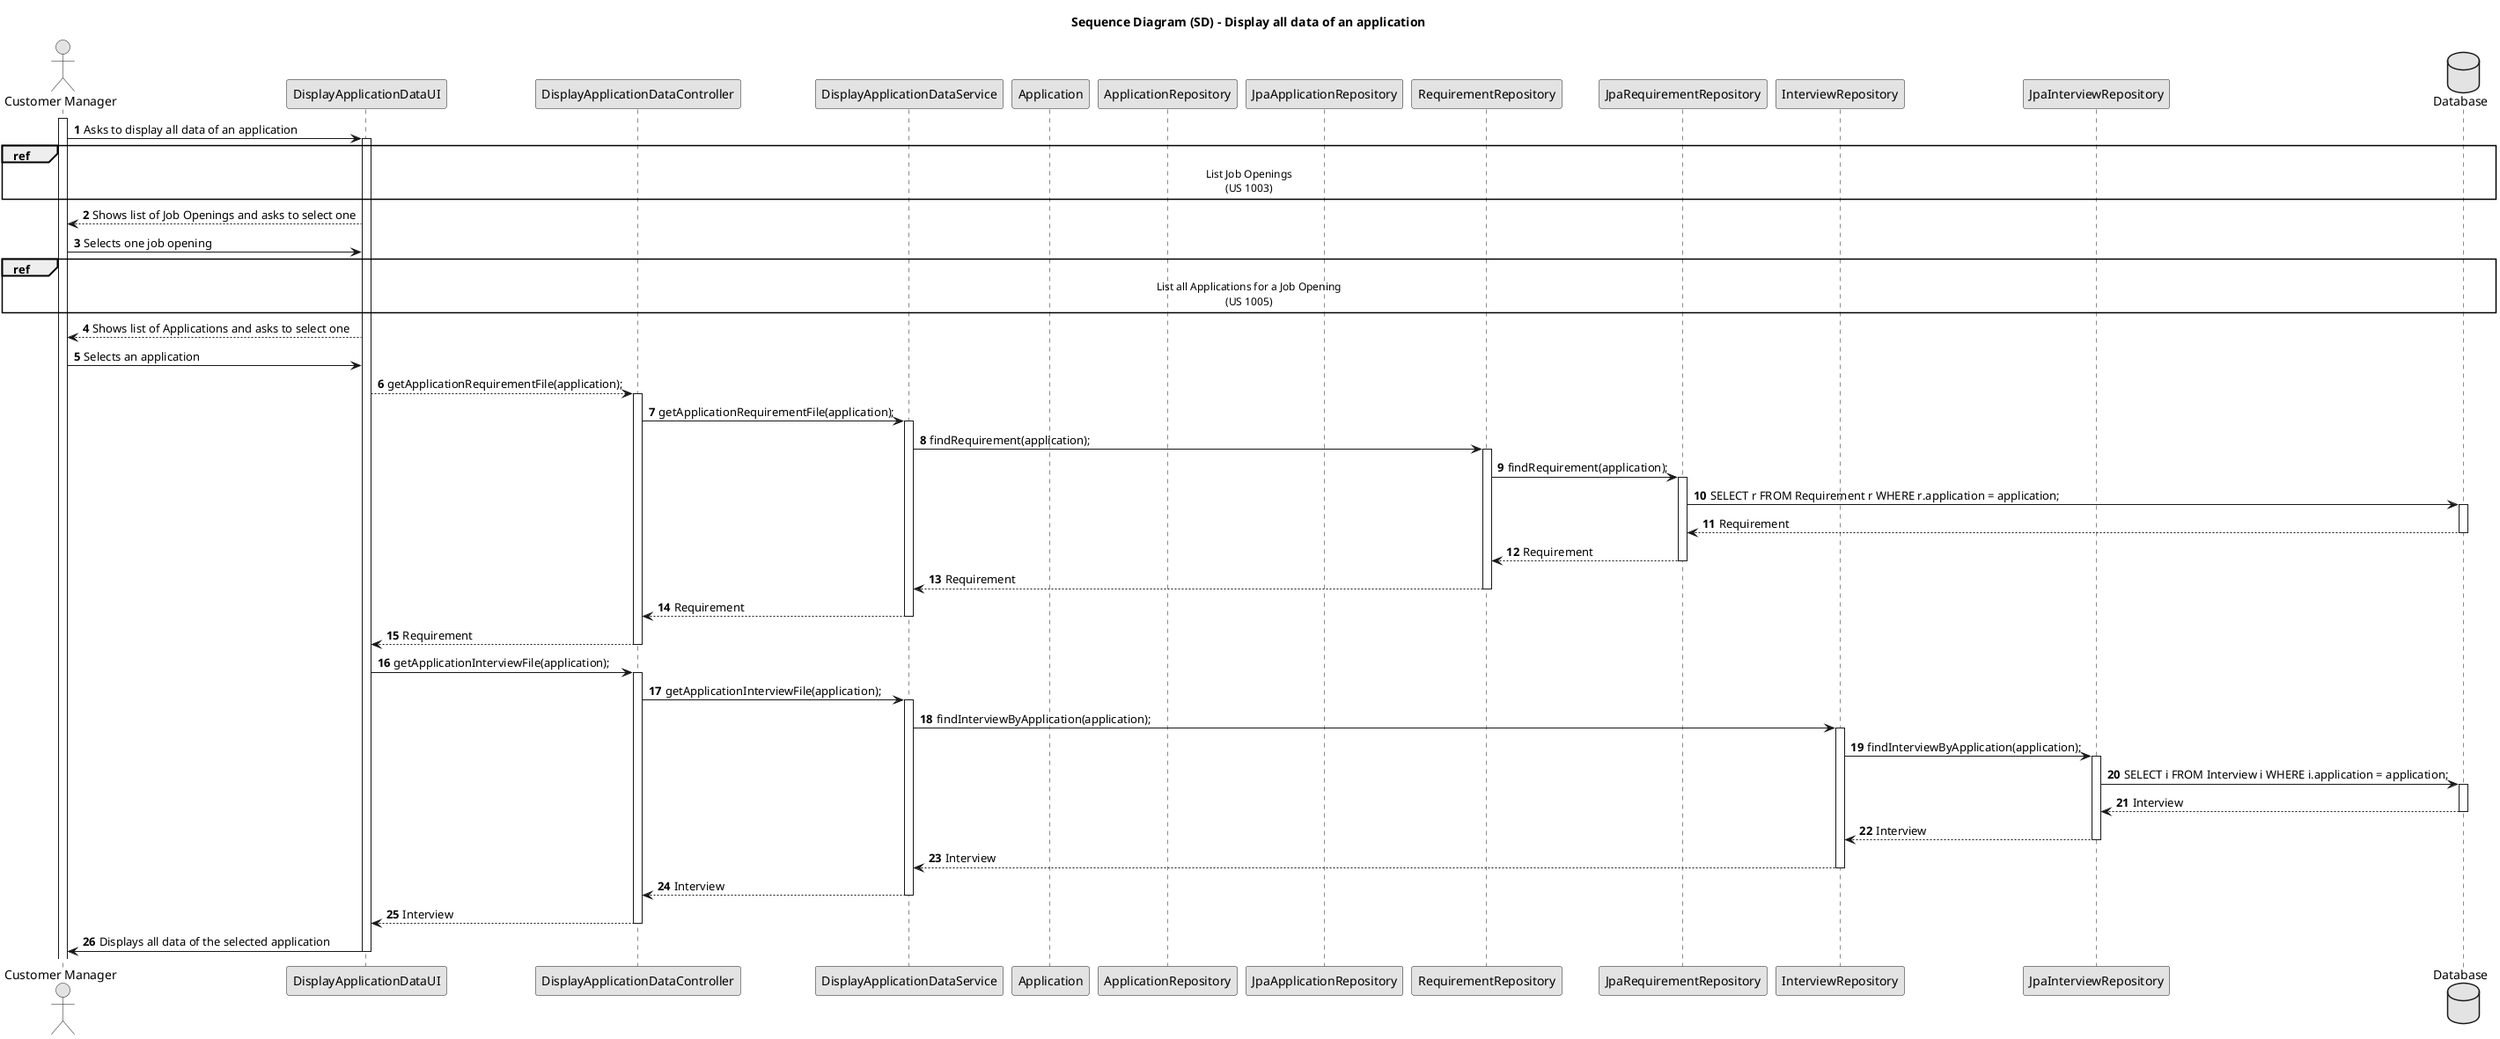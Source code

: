 @startuml
skinparam monochrome true
skinparam packageStyle rectangle
skinparam shadowing false

title Sequence Diagram (SD) - Display all data of an application

autonumber

actor "Customer Manager" as Manager
participant "DisplayApplicationDataUI" as UI
participant "DisplayApplicationDataController" as Controller
participant "DisplayApplicationDataService" as service
participant "Application" as Application
participant "ApplicationRepository" as ApplicationRepository
participant "JpaApplicationRepository" as JpaApplicationRepository
participant "RequirementRepository" as RequirementRepository
participant "JpaRequirementRepository" as JpaRequirementRepository
participant "InterviewRepository" as InterviewRepository
participant "JpaInterviewRepository" as JpaInterviewRepository
database "Database" as DB

activate Manager

    Manager -> UI : Asks to display all data of an application
    activate UI
    
        ref over DB , Manager: List Job Openings\n(US 1003)

        UI --> Manager : Shows list of Job Openings and asks to select one

        Manager -> UI : Selects one job opening

        ref over DB , Manager: List all Applications for a Job Opening\n(US 1005)

        UI --> Manager : Shows list of Applications and asks to select one

        Manager -> UI : Selects an application

        UI --> Controller : getApplicationRequirementFile(application);
        activate Controller

        Controller -> service : getApplicationRequirementFile(application);
        activate service

        service -> RequirementRepository : findRequirement(application);
        activate RequirementRepository

        RequirementRepository -> JpaRequirementRepository : findRequirement(application);
        activate JpaRequirementRepository

        JpaRequirementRepository -> DB : SELECT r FROM Requirement r WHERE r.application = application;
        activate DB

        DB --> JpaRequirementRepository : Requirement
        deactivate DB

        JpaRequirementRepository --> RequirementRepository : Requirement
        deactivate JpaRequirementRepository

        RequirementRepository --> service : Requirement
        deactivate RequirementRepository

        service --> Controller : Requirement
        deactivate service

        Controller --> UI : Requirement
        deactivate Controller

        UI -> Controller : getApplicationInterviewFile(application);
        activate Controller

        Controller -> service : getApplicationInterviewFile(application);
        activate service

        service -> InterviewRepository : findInterviewByApplication(application);
        activate InterviewRepository

        InterviewRepository -> JpaInterviewRepository : findInterviewByApplication(application);
        activate JpaInterviewRepository

        JpaInterviewRepository -> DB : SELECT i FROM Interview i WHERE i.application = application;
        activate DB

        DB --> JpaInterviewRepository : Interview
        deactivate DB

        JpaInterviewRepository --> InterviewRepository : Interview
        deactivate JpaInterviewRepository

        InterviewRepository --> service : Interview
        deactivate InterviewRepository

        service --> Controller : Interview
        deactivate service

        Controller --> UI : Interview
        deactivate Controller

    UI -> Manager : Displays all data of the selected application
    deactivate UI
    
@enduml